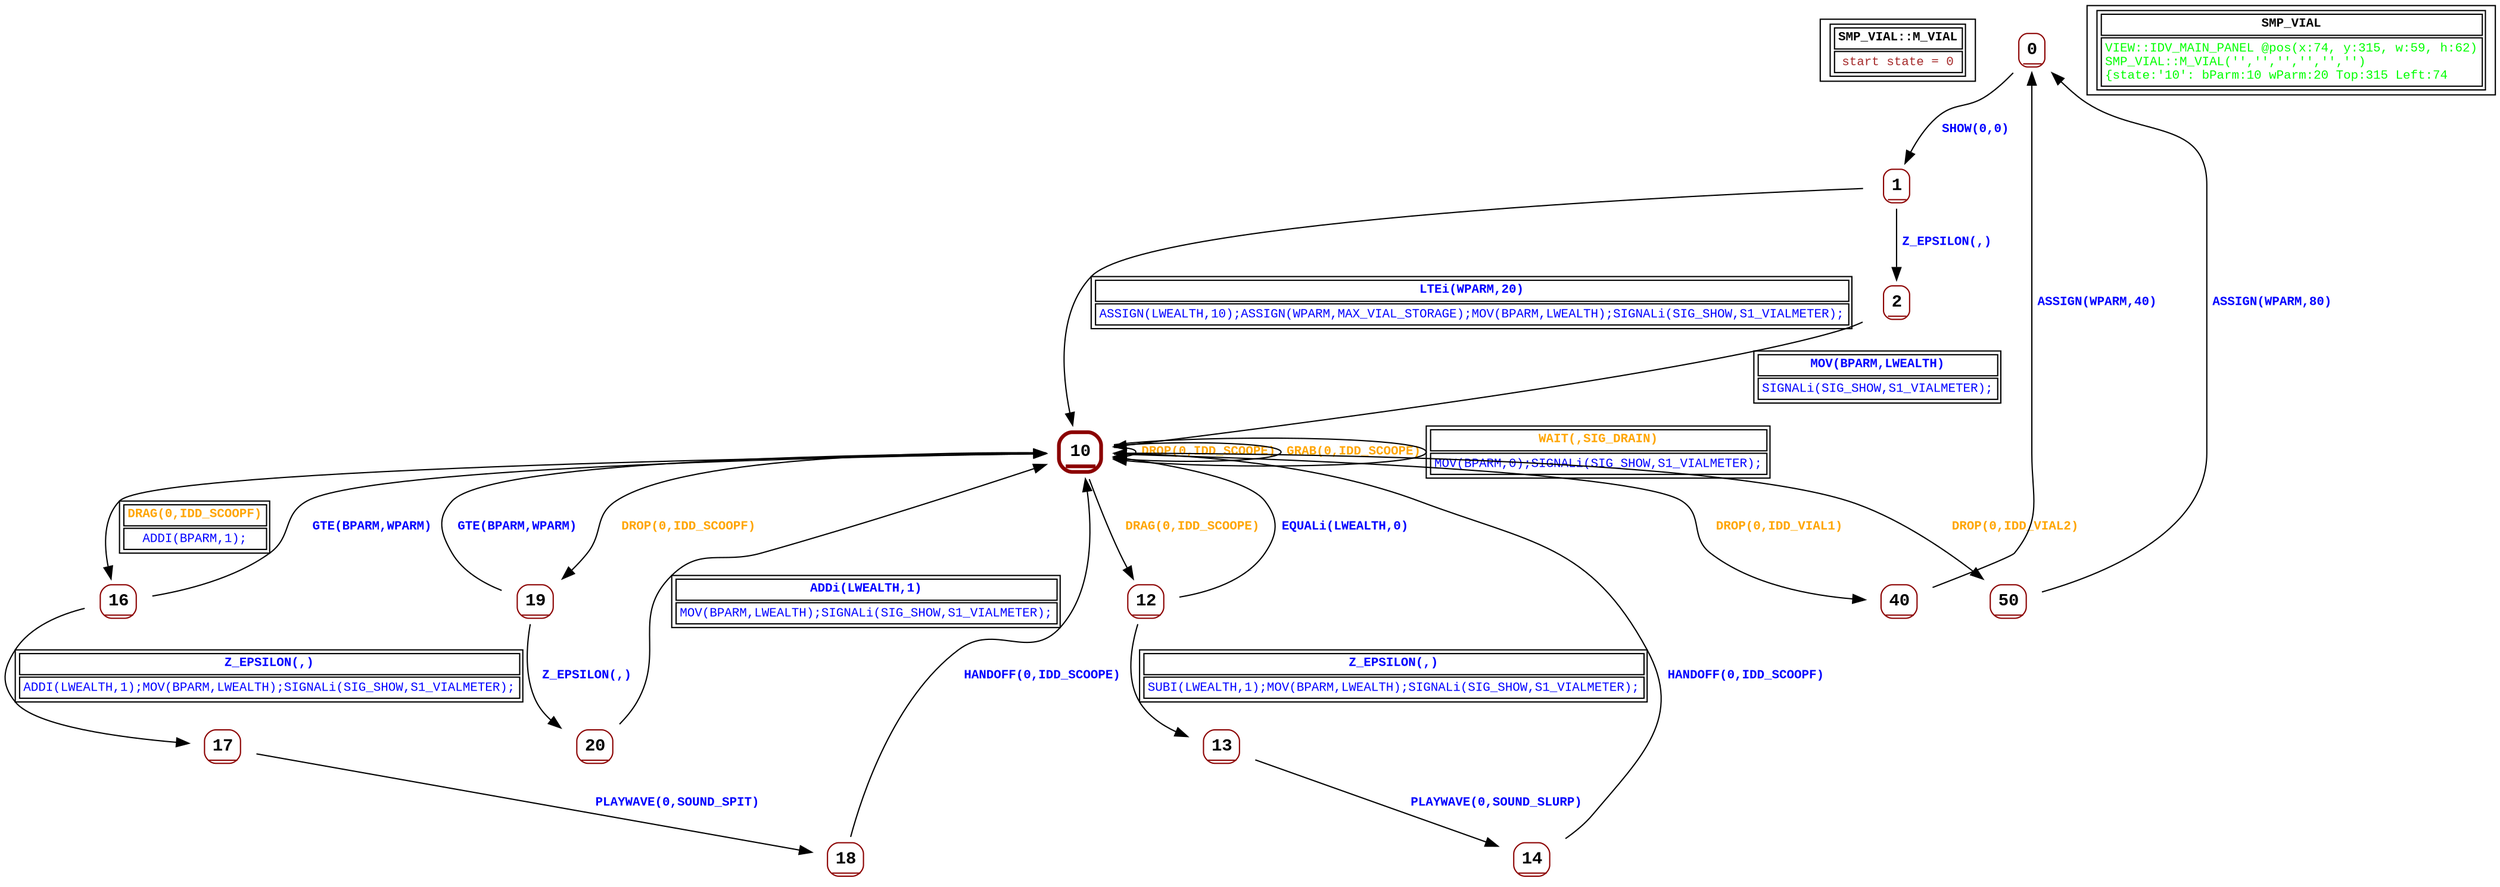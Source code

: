 digraph Automaton {
 fontname="Courier New"
	node [shape=oval, fontname="Courier New"];
	filename[shape = record, fontsize=10, label=< <table border="1"><tr><td><b>SMP_VIAL::M_VIAL<br align="left"/></b></td></tr>
<tr><td><font point-size="10" color ="brown">start state = 0<br align="left"/></font></td></tr></table>>
];
	0[shape = none, fontsize=14, label=< <table border="1" color="darkred" style="rounded"><tr><td sides="b"><b>0<br align="left"/></b></td></tr>
</table>>];
"0" -> "1" [fontcolor=blue,fontsize=10,fontname="Courier New", label=< <table border="0"><tr><td><b>SHOW(0,0)<br align="left"/></b></td></tr>
</table>>
];
	1[shape = none, fontsize=14, label=< <table border="1" color="darkred" style="rounded"><tr><td sides="b"><b>1<br align="left"/></b></td></tr>
</table>>];
"1" -> "10" [fontcolor=blue,fontsize=10,fontname="Courier New", label=< <table border="1"><tr><td><b>LTEi(WPARM,20)<br align="left"/></b></td></tr>
<tr><td><font point-size="10" color ="blue">ASSIGN(LWEALTH,10);ASSIGN(WPARM,MAX_VIAL_STORAGE);MOV(BPARM,LWEALTH);SIGNALi(SIG_SHOW,S1_VIALMETER);<br align="left"/></font></td></tr></table>>
];
"1" -> "2" [fontcolor=blue,fontsize=10,fontname="Courier New", label=< <table border="0"><tr><td><b>Z_EPSILON(,)<br align="left"/></b></td></tr>
</table>>
];
	10[shape = none, fontsize=14, label=< <table border="3" color="darkred" style="rounded"><tr><td sides="b"><b>10<br align="left"/></b></td></tr>
</table>>];
"10" -> "12" [fontcolor=orange,fontsize=10,fontname="Courier New", label=< <table border="0"><tr><td><b>DRAG(0,IDD_SCOOPE)<br align="left"/></b></td></tr>
</table>>
];
"10" -> "16" [fontcolor=orange,fontsize=10,fontname="Courier New", label=< <table border="1"><tr><td><b>DRAG(0,IDD_SCOOPF)<br align="left"/></b></td></tr>
<tr><td><font point-size="10" color ="blue">ADDI(BPARM,1);<br align="left"/></font></td></tr></table>>
];
"10" -> "10" [fontcolor=orange,fontsize=10,fontname="Courier New", label=< <table border="0"><tr><td><b>DROP(0,IDD_SCOOPE)<br align="left"/></b></td></tr>
</table>>
];
"10" -> "19" [fontcolor=orange,fontsize=10,fontname="Courier New", label=< <table border="0"><tr><td><b>DROP(0,IDD_SCOOPF)<br align="left"/></b></td></tr>
</table>>
];
"10" -> "40" [fontcolor=orange,fontsize=10,fontname="Courier New", label=< <table border="0"><tr><td><b>DROP(0,IDD_VIAL1)<br align="left"/></b></td></tr>
</table>>
];
"10" -> "50" [fontcolor=orange,fontsize=10,fontname="Courier New", label=< <table border="0"><tr><td><b>DROP(0,IDD_VIAL2)<br align="left"/></b></td></tr>
</table>>
];
"10" -> "10" [fontcolor=orange,fontsize=10,fontname="Courier New", label=< <table border="0"><tr><td><b>GRAB(0,IDD_SCOOPE)<br align="left"/></b></td></tr>
</table>>
];
"10" -> "10" [fontcolor=orange,fontsize=10,fontname="Courier New", label=< <table border="1"><tr><td><b>WAIT(,SIG_DRAIN)<br align="left"/></b></td></tr>
<tr><td><font point-size="10" color ="blue">MOV(BPARM,0);SIGNALi(SIG_SHOW,S1_VIALMETER);<br align="left"/></font></td></tr></table>>
];
	12[shape = none, fontsize=14, label=< <table border="1" color="darkred" style="rounded"><tr><td sides="b"><b>12<br align="left"/></b></td></tr>
</table>>];
"12" -> "10" [fontcolor=blue,fontsize=10,fontname="Courier New", label=< <table border="0"><tr><td><b>EQUALi(LWEALTH,0)<br align="left"/></b></td></tr>
</table>>
];
"12" -> "13" [fontcolor=blue,fontsize=10,fontname="Courier New", label=< <table border="1"><tr><td><b>Z_EPSILON(,)<br align="left"/></b></td></tr>
<tr><td><font point-size="10" color ="blue">SUBI(LWEALTH,1);MOV(BPARM,LWEALTH);SIGNALi(SIG_SHOW,S1_VIALMETER);<br align="left"/></font></td></tr></table>>
];
	13[shape = none, fontsize=14, label=< <table border="1" color="darkred" style="rounded"><tr><td sides="b"><b>13<br align="left"/></b></td></tr>
</table>>];
"13" -> "14" [fontcolor=blue,fontsize=10,fontname="Courier New", label=< <table border="0"><tr><td><b>PLAYWAVE(0,SOUND_SLURP)<br align="left"/></b></td></tr>
</table>>
];
	14[shape = none, fontsize=14, label=< <table border="1" color="darkred" style="rounded"><tr><td sides="b"><b>14<br align="left"/></b></td></tr>
</table>>];
"14" -> "10" [fontcolor=blue,fontsize=10,fontname="Courier New", label=< <table border="0"><tr><td><b>HANDOFF(0,IDD_SCOOPF)<br align="left"/></b></td></tr>
</table>>
];
	16[shape = none, fontsize=14, label=< <table border="1" color="darkred" style="rounded"><tr><td sides="b"><b>16<br align="left"/></b></td></tr>
</table>>];
"16" -> "10" [fontcolor=blue,fontsize=10,fontname="Courier New", label=< <table border="0"><tr><td><b>GTE(BPARM,WPARM)<br align="left"/></b></td></tr>
</table>>
];
"16" -> "17" [fontcolor=blue,fontsize=10,fontname="Courier New", label=< <table border="1"><tr><td><b>Z_EPSILON(,)<br align="left"/></b></td></tr>
<tr><td><font point-size="10" color ="blue">ADDI(LWEALTH,1);MOV(BPARM,LWEALTH);SIGNALi(SIG_SHOW,S1_VIALMETER);<br align="left"/></font></td></tr></table>>
];
	17[shape = none, fontsize=14, label=< <table border="1" color="darkred" style="rounded"><tr><td sides="b"><b>17<br align="left"/></b></td></tr>
</table>>];
"17" -> "18" [fontcolor=blue,fontsize=10,fontname="Courier New", label=< <table border="0"><tr><td><b>PLAYWAVE(0,SOUND_SPIT)<br align="left"/></b></td></tr>
</table>>
];
	18[shape = none, fontsize=14, label=< <table border="1" color="darkred" style="rounded"><tr><td sides="b"><b>18<br align="left"/></b></td></tr>
</table>>];
"18" -> "10" [fontcolor=blue,fontsize=10,fontname="Courier New", label=< <table border="0"><tr><td><b>HANDOFF(0,IDD_SCOOPE)<br align="left"/></b></td></tr>
</table>>
];
	19[shape = none, fontsize=14, label=< <table border="1" color="darkred" style="rounded"><tr><td sides="b"><b>19<br align="left"/></b></td></tr>
</table>>];
"19" -> "10" [fontcolor=blue,fontsize=10,fontname="Courier New", label=< <table border="0"><tr><td><b>GTE(BPARM,WPARM)<br align="left"/></b></td></tr>
</table>>
];
"19" -> "20" [fontcolor=blue,fontsize=10,fontname="Courier New", label=< <table border="0"><tr><td><b>Z_EPSILON(,)<br align="left"/></b></td></tr>
</table>>
];
	2[shape = none, fontsize=14, label=< <table border="1" color="darkred" style="rounded"><tr><td sides="b"><b>2<br align="left"/></b></td></tr>
</table>>];
"2" -> "10" [fontcolor=blue,fontsize=10,fontname="Courier New", label=< <table border="1"><tr><td><b>MOV(BPARM,LWEALTH)<br align="left"/></b></td></tr>
<tr><td><font point-size="10" color ="blue">SIGNALi(SIG_SHOW,S1_VIALMETER);<br align="left"/></font></td></tr></table>>
];
	20[shape = none, fontsize=14, label=< <table border="1" color="darkred" style="rounded"><tr><td sides="b"><b>20<br align="left"/></b></td></tr>
</table>>];
"20" -> "10" [fontcolor=blue,fontsize=10,fontname="Courier New", label=< <table border="1"><tr><td><b>ADDi(LWEALTH,1)<br align="left"/></b></td></tr>
<tr><td><font point-size="10" color ="blue">MOV(BPARM,LWEALTH);SIGNALi(SIG_SHOW,S1_VIALMETER);<br align="left"/></font></td></tr></table>>
];
	40[shape = none, fontsize=14, label=< <table border="1" color="darkred" style="rounded"><tr><td sides="b"><b>40<br align="left"/></b></td></tr>
</table>>];
"40" -> "0" [fontcolor=blue,fontsize=10,fontname="Courier New", label=< <table border="0"><tr><td><b>ASSIGN(WPARM,40)<br align="left"/></b></td></tr>
</table>>
];
	50[shape = none, fontsize=14, label=< <table border="1" color="darkred" style="rounded"><tr><td sides="b"><b>50<br align="left"/></b></td></tr>
</table>>];
"50" -> "0" [fontcolor=blue,fontsize=10,fontname="Courier New", label=< <table border="0"><tr><td><b>ASSIGN(WPARM,80)<br align="left"/></b></td></tr>
</table>>
];
	status[shape = record, fontsize=10, label=< <table border="1"><tr><td><b>SMP_VIAL<br align="left"/></b></td></tr>
<tr><td><font point-size="10" color ="green">VIEW::IDV_MAIN_PANEL @pos(x:74, y:315, w:59, h:62)<br align="left"/>SMP_VIAL::M_VIAL(&apos;&apos;,&apos;&apos;,&apos;&apos;,&apos;&apos;,&apos;&apos;,&apos;&apos;)<br align="left"/>			&#123;state:&apos;10&apos;: bParm:10 wParm:20 Top:315 Left:74<br align="left"/></font></td></tr></table>>
];
}
